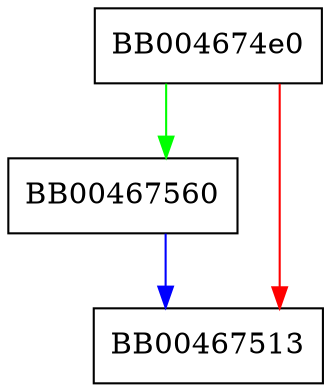 digraph load_key {
  node [shape="box"];
  graph [splines=ortho];
  BB004674e0 -> BB00467560 [color="green"];
  BB004674e0 -> BB00467513 [color="red"];
  BB00467560 -> BB00467513 [color="blue"];
}